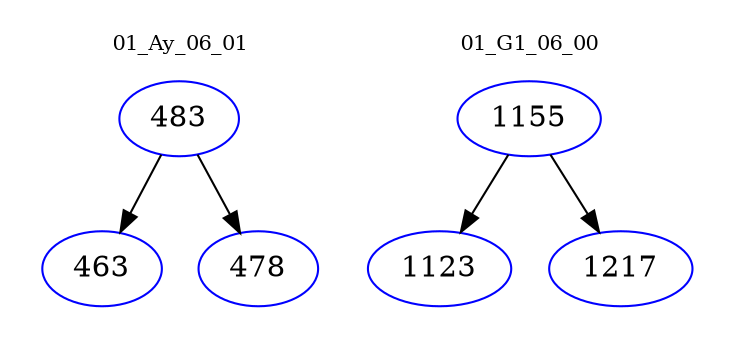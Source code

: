digraph{
subgraph cluster_0 {
color = white
label = "01_Ay_06_01";
fontsize=10;
T0_483 [label="483", color="blue"]
T0_483 -> T0_463 [color="black"]
T0_463 [label="463", color="blue"]
T0_483 -> T0_478 [color="black"]
T0_478 [label="478", color="blue"]
}
subgraph cluster_1 {
color = white
label = "01_G1_06_00";
fontsize=10;
T1_1155 [label="1155", color="blue"]
T1_1155 -> T1_1123 [color="black"]
T1_1123 [label="1123", color="blue"]
T1_1155 -> T1_1217 [color="black"]
T1_1217 [label="1217", color="blue"]
}
}

